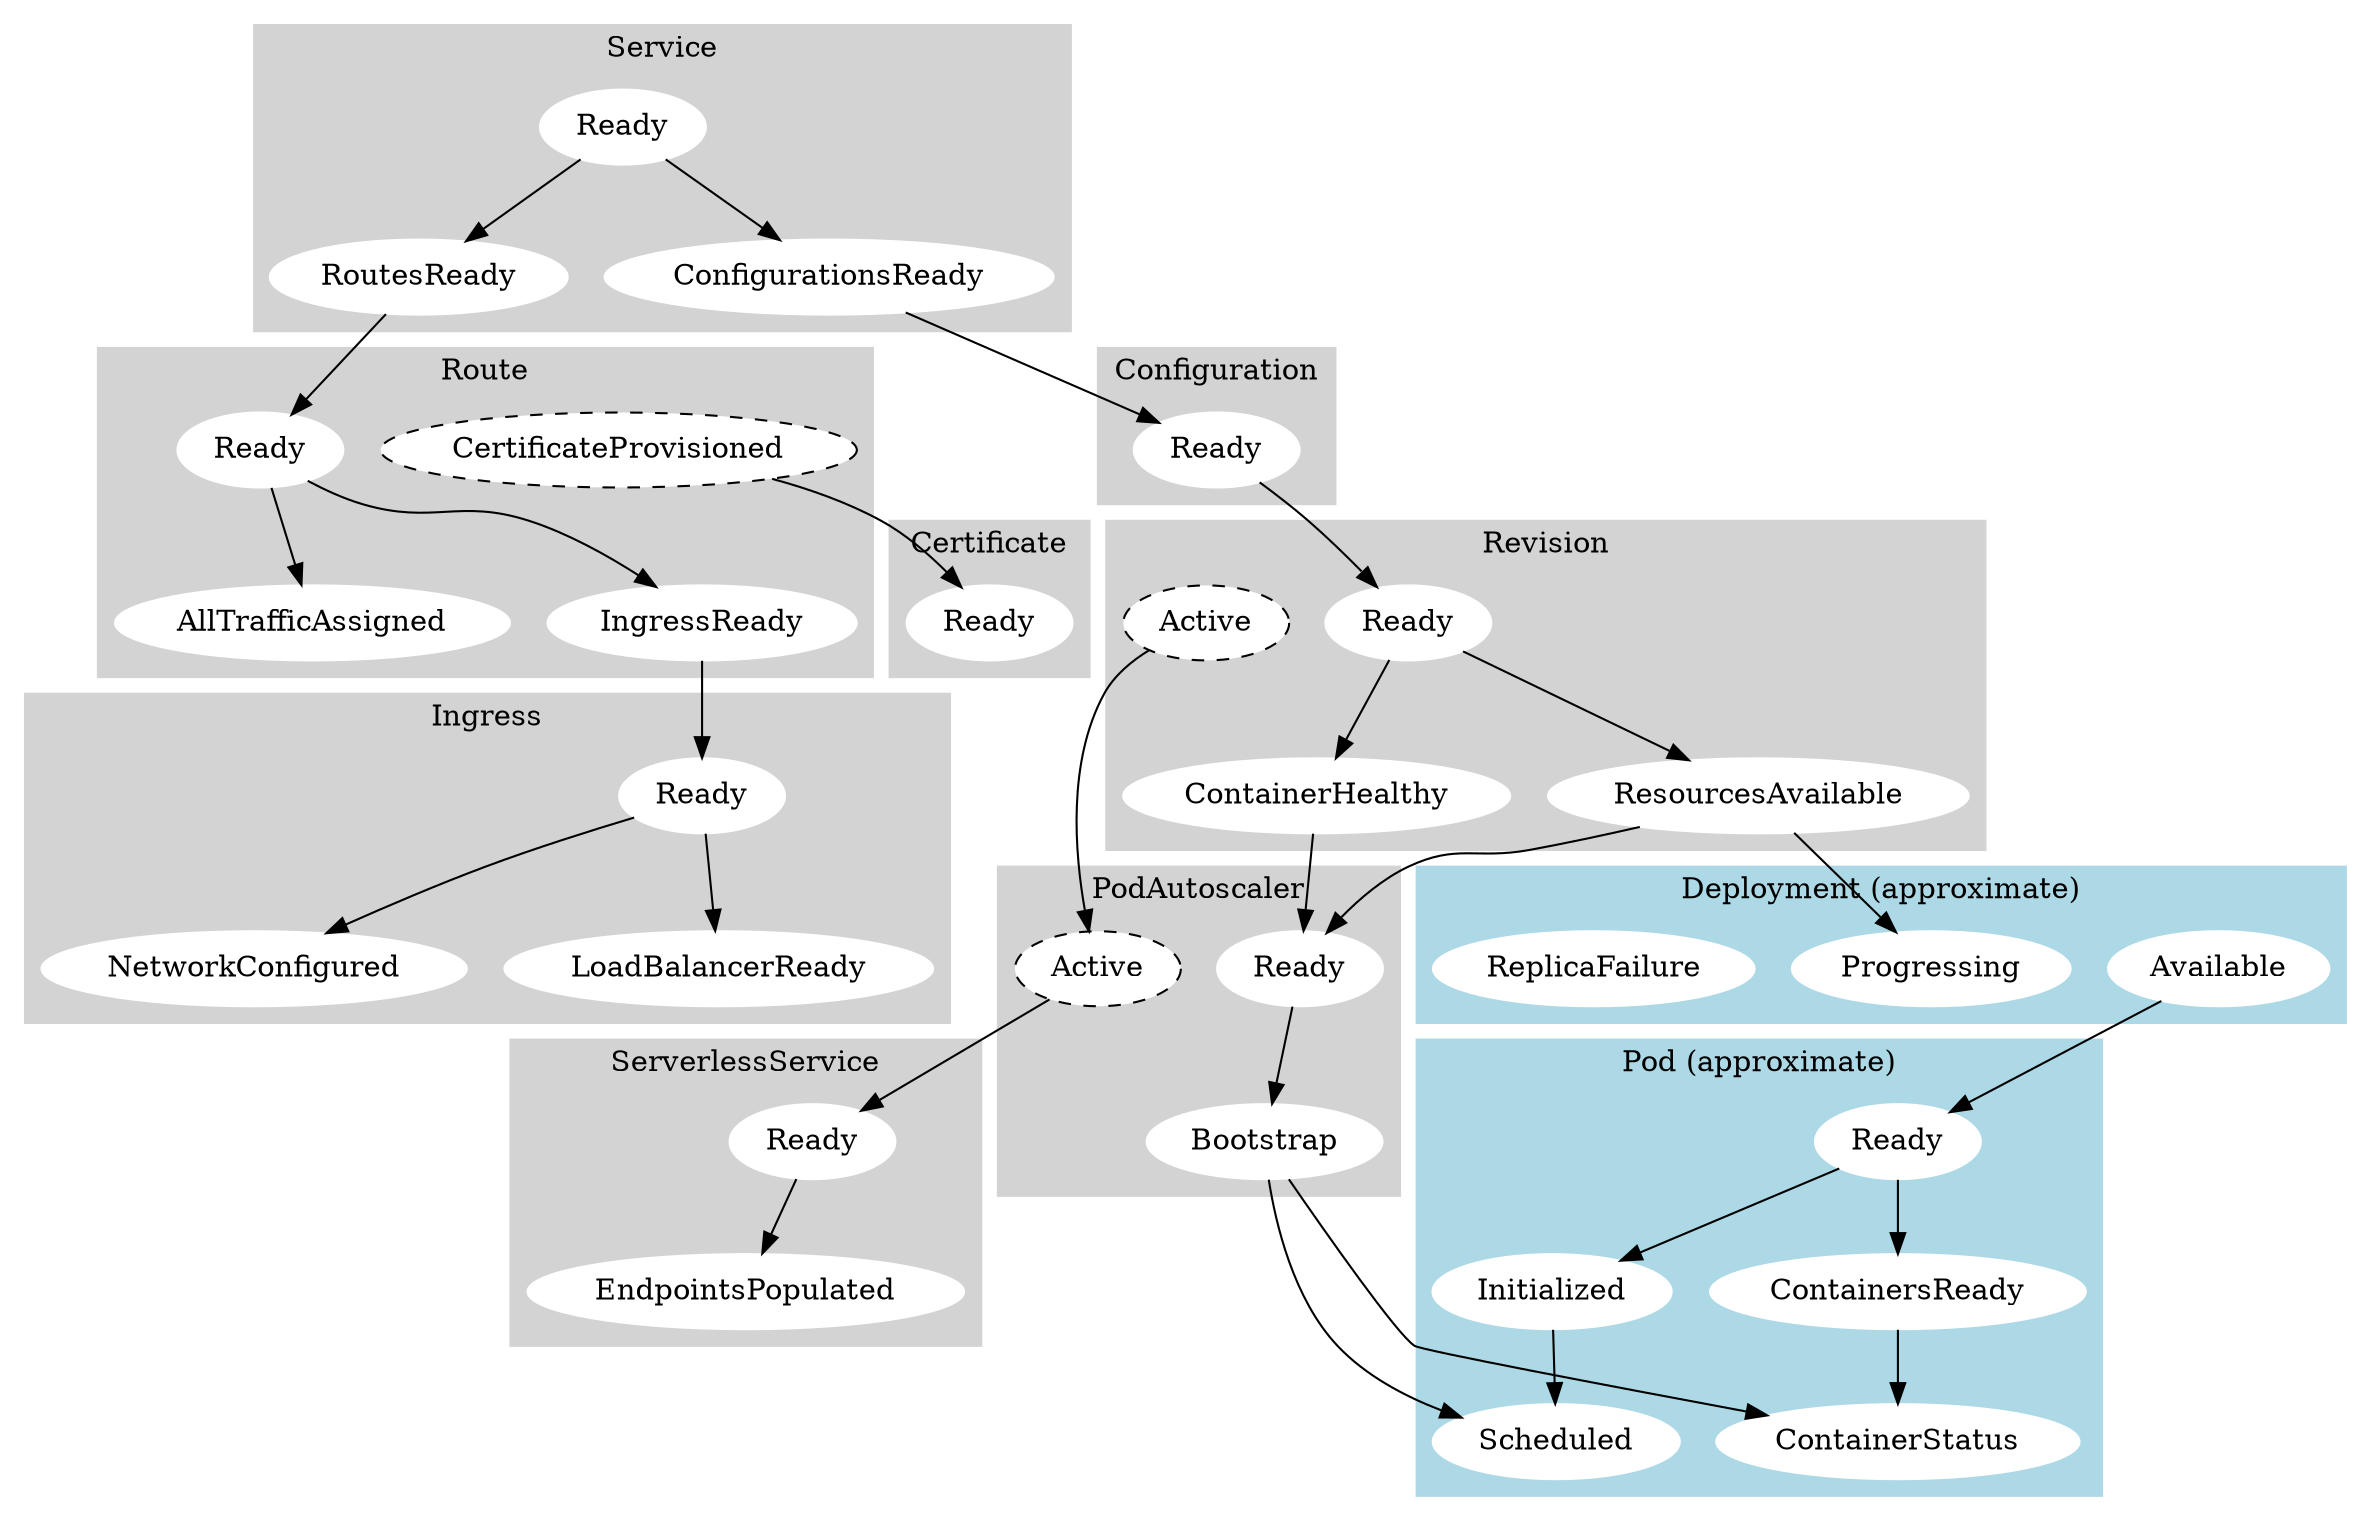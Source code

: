 digraph lifecycle {
  graph [style=filled,color=lightgrey]
  node [style=filled,color=white];

  subgraph cluster_service {
    label = "Service";

    ServiceConditionReady [label=Ready]
    ServiceConditionConfigurationsReady [label=ConfigurationsReady]
    ServiceConditionRoutesReady [label=RoutesReady]

    ServiceConditionReady -> ServiceConditionConfigurationsReady
    ServiceConditionReady -> ServiceConditionRoutesReady
  }

  subgraph cluster_route {
    label = "Route";

    RouteConditionReady [label=Ready]
    RouteConditionAllTrafficAssigned [label=AllTrafficAssigned]
    RouteConditionIngressReady [label=IngressReady]
    RouteConditionCertificateProvisioned [label=CertificateProvisioned,style="filled,dashed",fillcolor=white,color=black]

    RouteConditionReady -> RouteConditionAllTrafficAssigned
    RouteConditionReady -> RouteConditionIngressReady
  }

  subgraph cluster_configuration {
    label = "Configuration";

    ConfigurationConditionReady [label=Ready]
  }

  subgraph cluster_revision {
    label = "Revision";

    RevisionConditionReady [label=Ready]
    RevisionConditionResourcesAvailable [label=ResourcesAvailable]
    RevisionConditionContainerHealthy [label=ContainerHealthy]
    RevisionConditionActive [label=Active,style="filled,dashed",fillcolor=white,color=black]

    RevisionConditionReady -> RevisionConditionResourcesAvailable
    RevisionConditionReady -> RevisionConditionContainerHealthy
  }

  subgraph cluster_ingress {
    label = "Ingress";

    IngressConditionReady [label=Ready]
    IngressConditionNetworkConfigured [label=NetworkConfigured]
    IngressConditionLoadBalancerReady [label=LoadBalancerReady]

    IngressConditionReady -> IngressConditionNetworkConfigured
    IngressConditionReady -> IngressConditionLoadBalancerReady
  }

  subgraph cluster_kpa {
    label = "PodAutoscaler";

    PodAutoscalerConditionReady [label=Ready]
    PodAutoscalerConditionBootstrap [label=Bootstrap]
    PodAutoscalerConditionActive [label=Active,style="filled,dashed",fillcolor=white,color=black]

    PodAutoscalerConditionReady -> PodAutoscalerConditionBootstrap
  }

  subgraph cluster_certificate {
    label = "Certificate";

    CertificateConditionReady [label=Ready]
  }

  subgraph cluster_sks {
    label = "ServerlessService";

    ServerlessServiceConditionReady [label=Ready]
    ServerlessServiceConditionEndspointsPopulated [label=EndpointsPopulated]

    ServerlessServiceConditionReady -> ServerlessServiceConditionEndspointsPopulated
  }

  subgraph cluster_pods {
    label = "Pod (approximate)";
    style = filled
    color = lightblue

    PodReady [label=Ready, href="https://godoc.org/k8s.io/api/core/v1#PodReady"]
    PodScheduled [label=Scheduled, href="https://godoc.org/k8s.io/api/core/v1#PodScheduled"]
    PodInitialized [label=Initialized, href="https://godoc.org/k8s.io/api/core/v1#PodInitialized"]
    ContainersReady [label=ContainersReady, href="https://godoc.org/k8s.io/api/core/v1#ContainersReady"]
    ContainerStatus [label=ContainerStatus, href="https://godoc.org/k8s.io/api/core/v1#ContainerStatus"]

    PodReady -> ContainersReady
    PodReady -> PodInitialized
    PodInitialized -> PodScheduled

    ContainersReady -> ContainerStatus
  }

  subgraph cluster_deployment {
    label = "Deployment (approximate)";
    style = filled
    color = lightblue

    DeploymentAvailable [label=Available, href="https://godoc.org/k8s.io/api/apps/v1#DeploymentAvailable"]
    DeploymentProgressing [label=Progressing, href="https://godoc.org/k8s.io/api/apps/v1#DeploymentProgressing"]
    DeploymentReplicaFailure [label=ReplicaFailure, href="https://godoc.org/k8s.io/api/apps/v1#DeploymentReplicaFailure"]
  }

  ServiceConditionConfigurationsReady -> ConfigurationConditionReady
  ServiceConditionRoutesReady -> RouteConditionReady

  RouteConditionCertificateProvisioned -> CertificateConditionReady
  RouteConditionIngressReady -> IngressConditionReady

  ConfigurationConditionReady -> RevisionConditionReady 

  RevisionConditionActive -> PodAutoscalerConditionActive

  PodAutoscalerConditionActive -> ServerlessServiceConditionReady

  PodAutoscalerConditionBootstrap -> PodScheduled
  PodAutoscalerConditionBootstrap -> ContainerStatus

  RevisionConditionResourcesAvailable -> PodAutoscalerConditionReady
  RevisionConditionContainerHealthy -> PodAutoscalerConditionReady
  RevisionConditionResourcesAvailable -> DeploymentProgressing

  DeploymentAvailable -> PodReady
}
